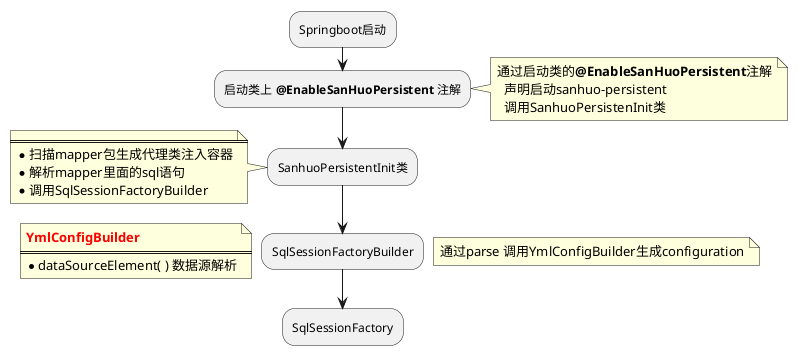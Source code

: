 @startuml
:Springboot启动;

:启动类上 <b>@EnableSanHuoPersistent</b> 注解;


note right
通过启动类的<b>@EnableSanHuoPersistent</b>注解
  声明启动sanhuo-persistent
  调用SanhuoPersistenInit类
end note

:SanhuoPersistentInit类;

note left
====
* 扫描mapper包生成代理类注入容器
* 解析mapper里面的sql语句
* 调用SqlSessionFactoryBuilder
end note

:SqlSessionFactoryBuilder;
note right
通过parse 调用YmlConfigBuilder生成configuration
end note


note left
<b><font color=red>YmlConfigBuilder
====
* dataSourceElement( ) 数据源解析
end note

:SqlSessionFactory;

@enduml